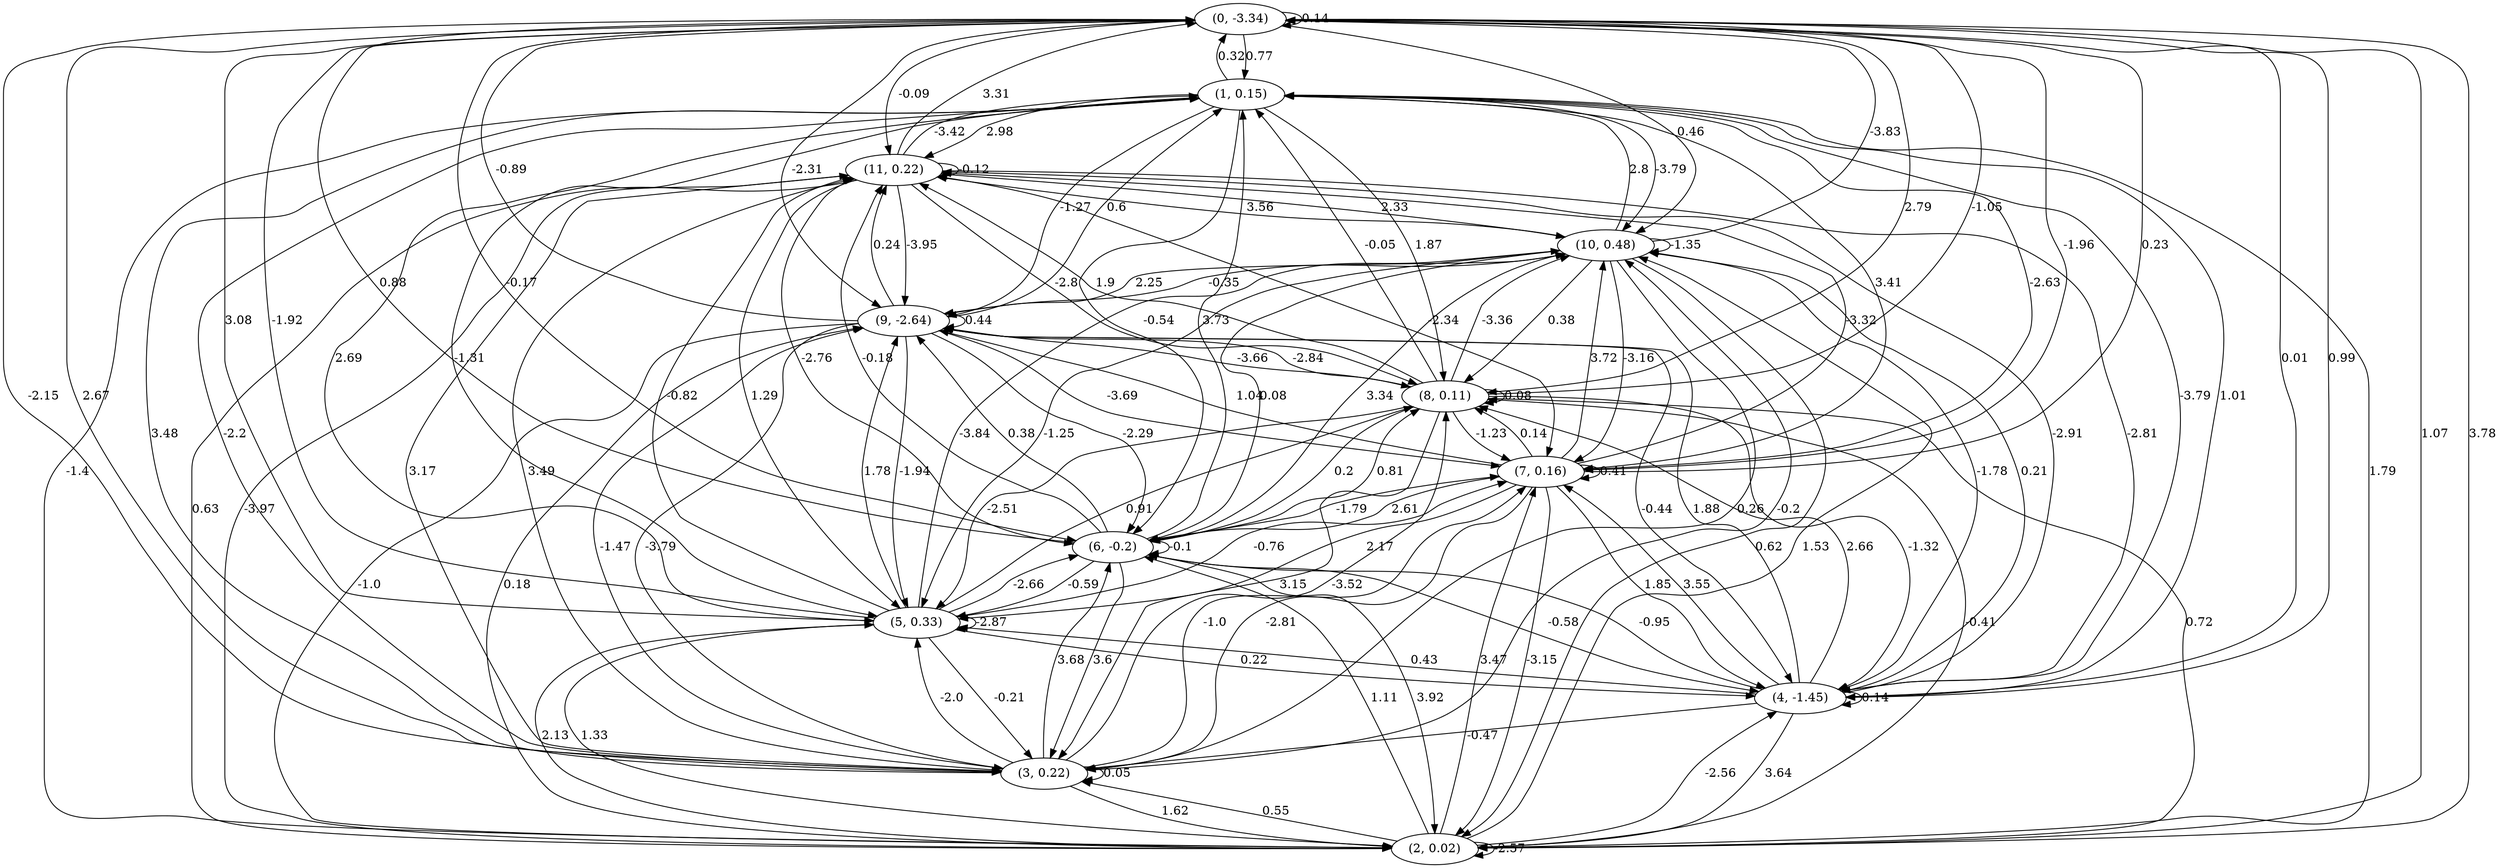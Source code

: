 digraph {
    0 [ label = "(0, -3.34)" ]
    1 [ label = "(1, 0.15)" ]
    2 [ label = "(2, 0.02)" ]
    3 [ label = "(3, 0.22)" ]
    4 [ label = "(4, -1.45)" ]
    5 [ label = "(5, 0.33)" ]
    6 [ label = "(6, -0.2)" ]
    7 [ label = "(7, 0.16)" ]
    8 [ label = "(8, 0.11)" ]
    9 [ label = "(9, -2.64)" ]
    10 [ label = "(10, 0.48)" ]
    11 [ label = "(11, 0.22)" ]
    0 -> 0 [ label = "0.14" ]
    2 -> 2 [ label = "-2.57" ]
    3 -> 3 [ label = "0.05" ]
    4 -> 4 [ label = "0.14" ]
    5 -> 5 [ label = "-2.87" ]
    6 -> 6 [ label = "-0.1" ]
    7 -> 7 [ label = "0.41" ]
    8 -> 8 [ label = "0.08" ]
    9 -> 9 [ label = "0.44" ]
    10 -> 10 [ label = "-1.35" ]
    11 -> 11 [ label = "-0.12" ]
    1 -> 0 [ label = "0.32" ]
    2 -> 0 [ label = "3.78" ]
    3 -> 0 [ label = "2.67" ]
    4 -> 0 [ label = "0.01" ]
    5 -> 0 [ label = "-1.92" ]
    6 -> 0 [ label = "0.88" ]
    7 -> 0 [ label = "0.23" ]
    8 -> 0 [ label = "-1.05" ]
    9 -> 0 [ label = "-0.89" ]
    10 -> 0 [ label = "-3.83" ]
    11 -> 0 [ label = "3.31" ]
    0 -> 1 [ label = "0.77" ]
    2 -> 1 [ label = "1.79" ]
    3 -> 1 [ label = "3.48" ]
    4 -> 1 [ label = "-3.79" ]
    5 -> 1 [ label = "2.69" ]
    6 -> 1 [ label = "3.73" ]
    7 -> 1 [ label = "-2.63" ]
    8 -> 1 [ label = "-0.05" ]
    9 -> 1 [ label = "0.6" ]
    10 -> 1 [ label = "2.8" ]
    11 -> 1 [ label = "-3.42" ]
    0 -> 2 [ label = "1.07" ]
    1 -> 2 [ label = "-1.4" ]
    3 -> 2 [ label = "1.62" ]
    4 -> 2 [ label = "3.64" ]
    5 -> 2 [ label = "1.33" ]
    6 -> 2 [ label = "3.92" ]
    7 -> 2 [ label = "-3.15" ]
    8 -> 2 [ label = "0.72" ]
    9 -> 2 [ label = "-1.0" ]
    10 -> 2 [ label = "0.62" ]
    11 -> 2 [ label = "0.63" ]
    0 -> 3 [ label = "-2.15" ]
    1 -> 3 [ label = "-2.2" ]
    2 -> 3 [ label = "0.55" ]
    4 -> 3 [ label = "-0.47" ]
    5 -> 3 [ label = "-0.21" ]
    6 -> 3 [ label = "3.6" ]
    7 -> 3 [ label = "-2.81" ]
    8 -> 3 [ label = "3.15" ]
    9 -> 3 [ label = "-3.79" ]
    10 -> 3 [ label = "0.26" ]
    11 -> 3 [ label = "3.17" ]
    0 -> 4 [ label = "0.99" ]
    1 -> 4 [ label = "1.01" ]
    2 -> 4 [ label = "-2.56" ]
    5 -> 4 [ label = "0.22" ]
    6 -> 4 [ label = "-0.58" ]
    7 -> 4 [ label = "1.85" ]
    8 -> 4 [ label = "-1.32" ]
    9 -> 4 [ label = "-0.44" ]
    10 -> 4 [ label = "-1.78" ]
    11 -> 4 [ label = "-2.81" ]
    0 -> 5 [ label = "3.08" ]
    1 -> 5 [ label = "-1.31" ]
    2 -> 5 [ label = "2.13" ]
    3 -> 5 [ label = "-2.0" ]
    4 -> 5 [ label = "0.43" ]
    6 -> 5 [ label = "-0.59" ]
    7 -> 5 [ label = "2.17" ]
    8 -> 5 [ label = "-2.51" ]
    9 -> 5 [ label = "-1.94" ]
    10 -> 5 [ label = "-1.25" ]
    11 -> 5 [ label = "1.29" ]
    0 -> 6 [ label = "-0.17" ]
    1 -> 6 [ label = "-0.54" ]
    2 -> 6 [ label = "1.11" ]
    3 -> 6 [ label = "3.68" ]
    4 -> 6 [ label = "-0.95" ]
    5 -> 6 [ label = "-2.66" ]
    7 -> 6 [ label = "2.61" ]
    8 -> 6 [ label = "0.2" ]
    9 -> 6 [ label = "-2.29" ]
    10 -> 6 [ label = "0.08" ]
    11 -> 6 [ label = "-2.76" ]
    0 -> 7 [ label = "-1.96" ]
    1 -> 7 [ label = "3.41" ]
    2 -> 7 [ label = "3.47" ]
    3 -> 7 [ label = "-1.0" ]
    4 -> 7 [ label = "3.55" ]
    5 -> 7 [ label = "-0.76" ]
    6 -> 7 [ label = "-1.79" ]
    8 -> 7 [ label = "-1.23" ]
    9 -> 7 [ label = "-3.69" ]
    10 -> 7 [ label = "-3.16" ]
    11 -> 7 [ label = "-2.34" ]
    0 -> 8 [ label = "2.79" ]
    1 -> 8 [ label = "1.87" ]
    2 -> 8 [ label = "-0.41" ]
    3 -> 8 [ label = "-3.52" ]
    4 -> 8 [ label = "2.66" ]
    5 -> 8 [ label = "0.91" ]
    6 -> 8 [ label = "0.81" ]
    7 -> 8 [ label = "0.14" ]
    9 -> 8 [ label = "-2.84" ]
    10 -> 8 [ label = "0.38" ]
    11 -> 8 [ label = "-2.8" ]
    0 -> 9 [ label = "-2.31" ]
    1 -> 9 [ label = "-1.27" ]
    2 -> 9 [ label = "0.18" ]
    3 -> 9 [ label = "-1.47" ]
    4 -> 9 [ label = "1.88" ]
    5 -> 9 [ label = "1.78" ]
    6 -> 9 [ label = "0.38" ]
    7 -> 9 [ label = "1.04" ]
    8 -> 9 [ label = "-3.66" ]
    10 -> 9 [ label = "-0.35" ]
    11 -> 9 [ label = "-3.95" ]
    0 -> 10 [ label = "0.46" ]
    1 -> 10 [ label = "-3.79" ]
    2 -> 10 [ label = "1.53" ]
    3 -> 10 [ label = "-0.2" ]
    4 -> 10 [ label = "0.21" ]
    5 -> 10 [ label = "-3.84" ]
    6 -> 10 [ label = "3.34" ]
    7 -> 10 [ label = "3.72" ]
    8 -> 10 [ label = "-3.36" ]
    9 -> 10 [ label = "2.25" ]
    11 -> 10 [ label = "2.33" ]
    0 -> 11 [ label = "-0.09" ]
    1 -> 11 [ label = "2.98" ]
    2 -> 11 [ label = "-3.97" ]
    3 -> 11 [ label = "3.49" ]
    4 -> 11 [ label = "-2.91" ]
    5 -> 11 [ label = "-0.82" ]
    6 -> 11 [ label = "-0.18" ]
    7 -> 11 [ label = "-3.32" ]
    8 -> 11 [ label = "1.9" ]
    9 -> 11 [ label = "0.24" ]
    10 -> 11 [ label = "3.56" ]
}

